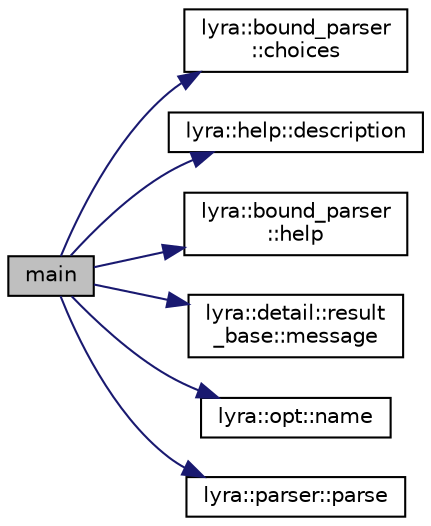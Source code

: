 digraph "main"
{
 // INTERACTIVE_SVG=YES
 // LATEX_PDF_SIZE
  edge [fontname="Helvetica",fontsize="10",labelfontname="Helvetica",labelfontsize="10"];
  node [fontname="Helvetica",fontsize="10",shape=record];
  rankdir="LR";
  Node1 [label="main",height=0.2,width=0.4,color="black", fillcolor="grey75", style="filled", fontcolor="black",tooltip=" "];
  Node1 -> Node2 [color="midnightblue",fontsize="10",style="solid",fontname="Helvetica"];
  Node2 [label="lyra::bound_parser\l::choices",height=0.2,width=0.4,color="black", fillcolor="white", style="filled",URL="$classlyra_1_1bound__parser.html#adb8c4b8f146b8eb35b926901aa4dfb56",tooltip=" "];
  Node1 -> Node3 [color="midnightblue",fontsize="10",style="solid",fontname="Helvetica"];
  Node3 [label="lyra::help::description",height=0.2,width=0.4,color="black", fillcolor="white", style="filled",URL="$classlyra_1_1help.html#a5dbf161a6181fba022a6d92232ea00db",tooltip=" "];
  Node1 -> Node4 [color="midnightblue",fontsize="10",style="solid",fontname="Helvetica"];
  Node4 [label="lyra::bound_parser\l::help",height=0.2,width=0.4,color="black", fillcolor="white", style="filled",URL="$classlyra_1_1bound__parser.html#a4faa9829c3521b3f3378cb02589e1951",tooltip=" "];
  Node1 -> Node5 [color="midnightblue",fontsize="10",style="solid",fontname="Helvetica"];
  Node5 [label="lyra::detail::result\l_base::message",height=0.2,width=0.4,color="black", fillcolor="white", style="filled",URL="$classlyra_1_1detail_1_1result__base.html#af2039c056e3c27fd5efa1542bd7167be",tooltip=" "];
  Node1 -> Node6 [color="midnightblue",fontsize="10",style="solid",fontname="Helvetica"];
  Node6 [label="lyra::opt::name",height=0.2,width=0.4,color="black", fillcolor="white", style="filled",URL="$classlyra_1_1opt.html#a462257fd2b66731a3b8513136dc34e0c",tooltip=" "];
  Node1 -> Node7 [color="midnightblue",fontsize="10",style="solid",fontname="Helvetica"];
  Node7 [label="lyra::parser::parse",height=0.2,width=0.4,color="black", fillcolor="white", style="filled",URL="$classlyra_1_1parser.html#aef20ceb65c81a796abbfdde51225e8d8",tooltip=" "];
}
